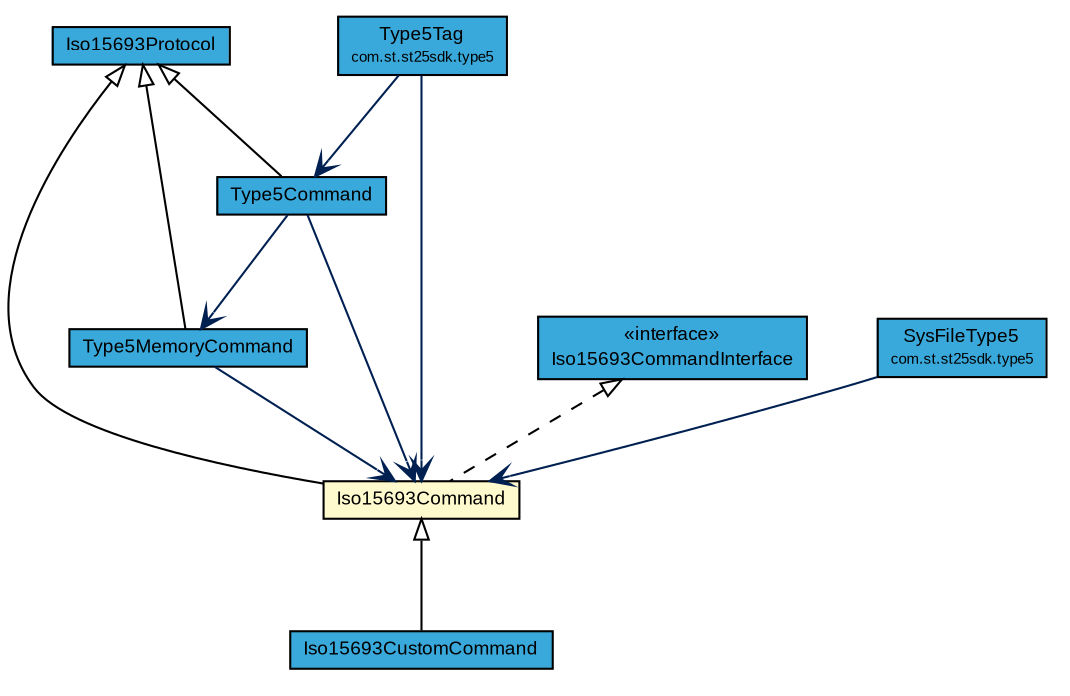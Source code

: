 #!/usr/local/bin/dot
#
# Class diagram 
# Generated by UMLGraph version R5_7_2-3-gee82a7 (http://www.umlgraph.org/)
#

digraph G {
	edge [fontname="arial",fontsize=10,labelfontname="arial",labelfontsize=10];
	node [fontname="arial",fontsize=10,shape=plaintext];
	nodesep=0.25;
	ranksep=0.5;
	// com.st.st25sdk.command.Type5MemoryCommand
	c13139 [label=<<table title="com.st.st25sdk.command.Type5MemoryCommand" border="0" cellborder="1" cellspacing="0" cellpadding="2" port="p" bgcolor="#39a9dc" href="./Type5MemoryCommand.html">
		<tr><td><table border="0" cellspacing="0" cellpadding="1">
<tr><td align="center" balign="center"> Type5MemoryCommand </td></tr>
		</table></td></tr>
		</table>>, URL="./Type5MemoryCommand.html", fontname="arial", fontcolor="black", fontsize=9.0];
	// com.st.st25sdk.command.Type5Command
	c13142 [label=<<table title="com.st.st25sdk.command.Type5Command" border="0" cellborder="1" cellspacing="0" cellpadding="2" port="p" bgcolor="#39a9dc" href="./Type5Command.html">
		<tr><td><table border="0" cellspacing="0" cellpadding="1">
<tr><td align="center" balign="center"> Type5Command </td></tr>
		</table></td></tr>
		</table>>, URL="./Type5Command.html", fontname="arial", fontcolor="black", fontsize=9.0];
	// com.st.st25sdk.command.Iso15693Protocol
	c13165 [label=<<table title="com.st.st25sdk.command.Iso15693Protocol" border="0" cellborder="1" cellspacing="0" cellpadding="2" port="p" bgcolor="#39a9dc" href="./Iso15693Protocol.html">
		<tr><td><table border="0" cellspacing="0" cellpadding="1">
<tr><td align="center" balign="center"> Iso15693Protocol </td></tr>
		</table></td></tr>
		</table>>, URL="./Iso15693Protocol.html", fontname="arial", fontcolor="black", fontsize=9.0];
	// com.st.st25sdk.command.Iso15693CustomCommand
	c13168 [label=<<table title="com.st.st25sdk.command.Iso15693CustomCommand" border="0" cellborder="1" cellspacing="0" cellpadding="2" port="p" bgcolor="#39a9dc" href="./Iso15693CustomCommand.html">
		<tr><td><table border="0" cellspacing="0" cellpadding="1">
<tr><td align="center" balign="center"> Iso15693CustomCommand </td></tr>
		</table></td></tr>
		</table>>, URL="./Iso15693CustomCommand.html", fontname="arial", fontcolor="black", fontsize=9.0];
	// com.st.st25sdk.command.Iso15693CommandInterface
	c13169 [label=<<table title="com.st.st25sdk.command.Iso15693CommandInterface" border="0" cellborder="1" cellspacing="0" cellpadding="2" port="p" bgcolor="#39a9dc" href="./Iso15693CommandInterface.html">
		<tr><td><table border="0" cellspacing="0" cellpadding="1">
<tr><td align="center" balign="center"> &#171;interface&#187; </td></tr>
<tr><td align="center" balign="center"> Iso15693CommandInterface </td></tr>
		</table></td></tr>
		</table>>, URL="./Iso15693CommandInterface.html", fontname="arial", fontcolor="black", fontsize=9.0];
	// com.st.st25sdk.command.Iso15693Command
	c13170 [label=<<table title="com.st.st25sdk.command.Iso15693Command" border="0" cellborder="1" cellspacing="0" cellpadding="2" port="p" bgcolor="lemonChiffon" href="./Iso15693Command.html">
		<tr><td><table border="0" cellspacing="0" cellpadding="1">
<tr><td align="center" balign="center"> Iso15693Command </td></tr>
		</table></td></tr>
		</table>>, URL="./Iso15693Command.html", fontname="arial", fontcolor="black", fontsize=9.0];
	// com.st.st25sdk.type5.Type5Tag
	c13264 [label=<<table title="com.st.st25sdk.type5.Type5Tag" border="0" cellborder="1" cellspacing="0" cellpadding="2" port="p" bgcolor="#39a9dc" href="../type5/Type5Tag.html">
		<tr><td><table border="0" cellspacing="0" cellpadding="1">
<tr><td align="center" balign="center"> Type5Tag </td></tr>
<tr><td align="center" balign="center"><font point-size="7.0"> com.st.st25sdk.type5 </font></td></tr>
		</table></td></tr>
		</table>>, URL="../type5/Type5Tag.html", fontname="arial", fontcolor="black", fontsize=9.0];
	// com.st.st25sdk.type5.SysFileType5
	c13267 [label=<<table title="com.st.st25sdk.type5.SysFileType5" border="0" cellborder="1" cellspacing="0" cellpadding="2" port="p" bgcolor="#39a9dc" href="../type5/SysFileType5.html">
		<tr><td><table border="0" cellspacing="0" cellpadding="1">
<tr><td align="center" balign="center"> SysFileType5 </td></tr>
<tr><td align="center" balign="center"><font point-size="7.0"> com.st.st25sdk.type5 </font></td></tr>
		</table></td></tr>
		</table>>, URL="../type5/SysFileType5.html", fontname="arial", fontcolor="black", fontsize=9.0];
	//com.st.st25sdk.command.Type5MemoryCommand extends com.st.st25sdk.command.Iso15693Protocol
	c13165:p -> c13139:p [dir=back,arrowtail=empty];
	//com.st.st25sdk.command.Type5Command extends com.st.st25sdk.command.Iso15693Protocol
	c13165:p -> c13142:p [dir=back,arrowtail=empty];
	//com.st.st25sdk.command.Iso15693CustomCommand extends com.st.st25sdk.command.Iso15693Command
	c13170:p -> c13168:p [dir=back,arrowtail=empty];
	//com.st.st25sdk.command.Iso15693Command extends com.st.st25sdk.command.Iso15693Protocol
	c13165:p -> c13170:p [dir=back,arrowtail=empty];
	//com.st.st25sdk.command.Iso15693Command implements com.st.st25sdk.command.Iso15693CommandInterface
	c13169:p -> c13170:p [dir=back,arrowtail=empty,style=dashed];
	// com.st.st25sdk.command.Type5MemoryCommand NAVASSOC com.st.st25sdk.command.Iso15693Command
	c13139:p -> c13170:p [taillabel="", label="", headlabel="", fontname="arial", fontcolor="#002052", fontsize=10.0, color="#002052", arrowhead=open];
	// com.st.st25sdk.command.Type5Command NAVASSOC com.st.st25sdk.command.Iso15693Command
	c13142:p -> c13170:p [taillabel="", label="", headlabel="", fontname="arial", fontcolor="#002052", fontsize=10.0, color="#002052", arrowhead=open];
	// com.st.st25sdk.command.Type5Command NAVASSOC com.st.st25sdk.command.Type5MemoryCommand
	c13142:p -> c13139:p [taillabel="", label="", headlabel="", fontname="arial", fontcolor="#002052", fontsize=10.0, color="#002052", arrowhead=open];
	// com.st.st25sdk.type5.Type5Tag NAVASSOC com.st.st25sdk.command.Type5Command
	c13264:p -> c13142:p [taillabel="", label="", headlabel="", fontname="arial", fontcolor="#002052", fontsize=10.0, color="#002052", arrowhead=open];
	// com.st.st25sdk.type5.Type5Tag NAVASSOC com.st.st25sdk.command.Iso15693Command
	c13264:p -> c13170:p [taillabel="", label="", headlabel="", fontname="arial", fontcolor="#002052", fontsize=10.0, color="#002052", arrowhead=open];
	// com.st.st25sdk.type5.SysFileType5 NAVASSOC com.st.st25sdk.command.Iso15693Command
	c13267:p -> c13170:p [taillabel="", label="", headlabel="", fontname="arial", fontcolor="#002052", fontsize=10.0, color="#002052", arrowhead=open];
}

